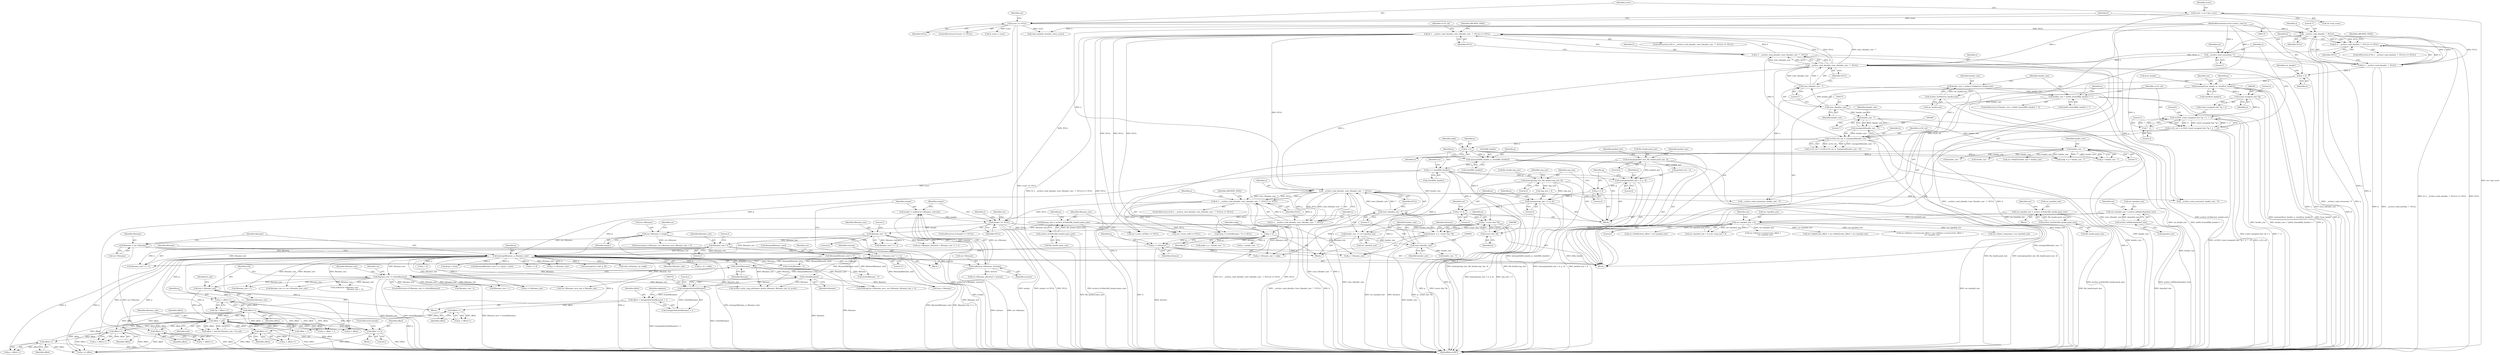 digraph "0_libarchive_5562545b5562f6d12a4ef991fae158bf4ccf92b6@pointer" {
"1000774" [label="(Call,p + offset++)"];
"1000699" [label="(Call,memcpy(filename, p, filename_size))"];
"1000694" [label="(Call,filename = rar->filename)"];
"1000684" [label="(Call,rar->filename = newptr)"];
"1000671" [label="(Call,newptr == NULL)"];
"1000663" [label="(Call,newptr = realloc(rar->filename, newsize))"];
"1000665" [label="(Call,realloc(rar->filename, newsize))"];
"1000656" [label="(Call,newsize = filename_size * 2 + 2)"];
"1000659" [label="(Call,filename_size * 2)"];
"1000649" [label="(Call,filename_size * 2)"];
"1000621" [label="(Call,filename_size = archive_le16dec(file_header.name_size))"];
"1000623" [label="(Call,archive_le16dec(file_header.name_size))"];
"1000365" [label="(Call,(h = __archive_read_ahead(a, (size_t)header_size - 7, NULL)) == NULL)"];
"1000366" [label="(Call,h = __archive_read_ahead(a, (size_t)header_size - 7, NULL))"];
"1000368" [label="(Call,__archive_read_ahead(a, (size_t)header_size - 7, NULL))"];
"1000252" [label="(Call,__archive_read_consume(a, 7))"];
"1000191" [label="(Call,__archive_read_ahead(a, 7, NULL))"];
"1000117" [label="(MethodParameterIn,struct archive_read *a)"];
"1000158" [label="(Call,sconv == NULL)"];
"1000152" [label="(Call,sconv = rar->opt_sconv)"];
"1000370" [label="(Call,(size_t)header_size - 7)"];
"1000371" [label="(Call,(size_t)header_size)"];
"1000222" [label="(Call,header_size < (int64_t)sizeof(file_header) + 7)"];
"1000215" [label="(Call,header_size = archive_le16dec(rar_header.size))"];
"1000217" [label="(Call,archive_le16dec(rar_header.size))"];
"1000188" [label="(Call,(h = __archive_read_ahead(a, 7, NULL)) == NULL)"];
"1000189" [label="(Call,h = __archive_read_ahead(a, 7, NULL))"];
"1000594" [label="(Call,(h = __archive_read_ahead(a, (size_t)header_size - 7, NULL)) == NULL)"];
"1000595" [label="(Call,h = __archive_read_ahead(a, (size_t)header_size - 7, NULL))"];
"1000597" [label="(Call,__archive_read_ahead(a, (size_t)header_size - 7, NULL))"];
"1000599" [label="(Call,(size_t)header_size - 7)"];
"1000600" [label="(Call,(size_t)header_size)"];
"1000588" [label="(Call,header_size += rar->packed_size)"];
"1000548" [label="(Call,rar->packed_size < 0)"];
"1000530" [label="(Call,rar->packed_size = archive_le32dec(file_header.pack_size))"];
"1000534" [label="(Call,archive_le32dec(file_header.pack_size))"];
"1000514" [label="(Call,rar->packed_size = archive_le64dec(&packed_size))"];
"1000518" [label="(Call,archive_le64dec(&packed_size))"];
"1000415" [label="(Call,header_size - 7)"];
"1000386" [label="(Call,header_size - 7)"];
"1000424" [label="(Call,p += sizeof(file_header))"];
"1000418" [label="(Call,memcpy(&file_header, p, sizeof(file_header)))"];
"1000408" [label="(Call,p = h)"];
"1000381" [label="(Call,crc32(crc32_val, h, (unsigned)(header_size - 7)))"];
"1000240" [label="(Call,crc32_val = crc32(0, (const unsigned char *)p + 2, 7 - 2))"];
"1000242" [label="(Call,crc32(0, (const unsigned char *)p + 2, 7 - 2))"];
"1000245" [label="(Call,(const unsigned char *)p)"];
"1000201" [label="(Call,memcpy(&rar_header, p, sizeof(rar_header)))"];
"1000198" [label="(Call,p = h)"];
"1000249" [label="(Call,7 - 2)"];
"1000384" [label="(Call,(unsigned)(header_size - 7))"];
"1000618" [label="(Call,p += distance)"];
"1000581" [label="(Call,distance = p - (const char *)h)"];
"1000583" [label="(Call,p - (const char *)h)"];
"1000511" [label="(Call,p += 4)"];
"1000505" [label="(Call,memcpy(unp_size + 4, p, 4))"];
"1000499" [label="(Call,memcpy(unp_size, file_header.unp_size, 4))"];
"1000496" [label="(Call,p += 4)"];
"1000490" [label="(Call,memcpy(packed_size + 4, p, 4))"];
"1000484" [label="(Call,memcpy(packed_size, file_header.pack_size, 4))"];
"1000585" [label="(Call,(const char *)h)"];
"1000608" [label="(Call,p = h)"];
"1000776" [label="(Call,offset++)"];
"1000760" [label="(Call,offset < end)"];
"1000750" [label="(Call,offset++)"];
"1000737" [label="(Call,offset = (unsigned)strlen(filename) + 1)"];
"1000740" [label="(Call,(unsigned)strlen(filename))"];
"1000742" [label="(Call,strlen(filename))"];
"1000718" [label="(Call,strlen(filename))"];
"1000703" [label="(Call,filename[filename_size] = '\0')"];
"1000862" [label="(Call,offset++)"];
"1000824" [label="(Call,offset++)"];
"1000848" [label="(Call,offset += 2)"];
"1000806" [label="(Call,offset++)"];
"1000874" [label="(Call,offset++)"];
"1000726" [label="(Call,end = filename_size)"];
"1000716" [label="(Call,filename_size != strlen(filename))"];
"1000746" [label="(Identifier,highbyte)"];
"1001101" [label="(Call,__archive_read_consume(a, header_size - 7))"];
"1000249" [label="(Call,7 - 2)"];
"1000202" [label="(Call,&rar_header)"];
"1000498" [label="(Literal,4)"];
"1000412" [label="(Identifier,endp)"];
"1000250" [label="(Literal,7)"];
"1000711" [label="(Identifier,rar)"];
"1001345" [label="(Call,p + 8)"];
"1000953" [label="(Call,rar->sconv_utf16be == NULL)"];
"1000417" [label="(Literal,7)"];
"1000825" [label="(Identifier,offset)"];
"1000874" [label="(Call,offset++)"];
"1000851" [label="(ControlStructure,break;)"];
"1000369" [label="(Identifier,a)"];
"1000644" [label="(Call,rar->filename_allocated < filename_size * 2 + 2)"];
"1000518" [label="(Call,archive_le64dec(&packed_size))"];
"1000416" [label="(Identifier,header_size)"];
"1000748" [label="(Call,p + offset++)"];
"1000364" [label="(ControlStructure,if ((h = __archive_read_ahead(a, (size_t)header_size - 7, NULL)) == NULL))"];
"1000750" [label="(Call,offset++)"];
"1000600" [label="(Call,(size_t)header_size)"];
"1000194" [label="(Identifier,NULL)"];
"1001013" [label="(Call,rar->sconv_utf8 == NULL)"];
"1000197" [label="(Identifier,ARCHIVE_FATAL)"];
"1000773" [label="(Call,*(p + offset++))"];
"1000419" [label="(Call,&file_header)"];
"1000836" [label="(Call,offset + 1)"];
"1000762" [label="(Identifier,end)"];
"1000216" [label="(Identifier,header_size)"];
"1000540" [label="(Identifier,rar)"];
"1000671" [label="(Call,newptr == NULL)"];
"1000514" [label="(Call,rar->packed_size = archive_le64dec(&packed_size))"];
"1000760" [label="(Call,offset < end)"];
"1000222" [label="(Call,header_size < (int64_t)sizeof(file_header) + 7)"];
"1000190" [label="(Identifier,h)"];
"1000699" [label="(Call,memcpy(filename, p, filename_size))"];
"1000581" [label="(Call,distance = p - (const char *)h)"];
"1000717" [label="(Identifier,filename_size)"];
"1000152" [label="(Call,sconv = rar->opt_sconv)"];
"1000670" [label="(ControlStructure,if (newptr == NULL))"];
"1000657" [label="(Identifier,newsize)"];
"1000739" [label="(Call,(unsigned)strlen(filename) + 1)"];
"1000611" [label="(Call,endp = p + header_size - 7)"];
"1001216" [label="(Call,rar->dbo[rar->cursor].end_offset = rar->dbo[rar->cursor].start_offset +\n        rar->packed_size)"];
"1000193" [label="(Literal,7)"];
"1000188" [label="(Call,(h = __archive_read_ahead(a, 7, NULL)) == NULL)"];
"1000253" [label="(Identifier,a)"];
"1000165" [label="(Identifier,rar)"];
"1000662" [label="(Literal,2)"];
"1000623" [label="(Call,archive_le16dec(file_header.name_size))"];
"1000365" [label="(Call,(h = __archive_read_ahead(a, (size_t)header_size - 7, NULL)) == NULL)"];
"1000519" [label="(Call,&packed_size)"];
"1000117" [label="(MethodParameterIn,struct archive_read *a)"];
"1000234" [label="(Identifier,a)"];
"1000371" [label="(Call,(size_t)header_size)"];
"1000217" [label="(Call,archive_le16dec(rar_header.size))"];
"1000381" [label="(Call,crc32(crc32_val, h, (unsigned)(header_size - 7)))"];
"1000605" [label="(Identifier,NULL)"];
"1000382" [label="(Identifier,crc32_val)"];
"1000491" [label="(Call,packed_size + 4)"];
"1000744" [label="(Literal,1)"];
"1000619" [label="(Identifier,p)"];
"1000422" [label="(Call,sizeof(file_header))"];
"1000421" [label="(Identifier,p)"];
"1000501" [label="(Call,file_header.unp_size)"];
"1000585" [label="(Call,(const char *)h)"];
"1000529" [label="(Block,)"];
"1001661" [label="(Call,archive_entry_copy_pathname_l(entry, filename, filename_size, fn_sconv))"];
"1000678" [label="(Identifier,a)"];
"1001064" [label="(Call,(strp = strchr(filename, '\\')) != NULL)"];
"1000649" [label="(Call,filename_size * 2)"];
"1000195" [label="(Identifier,NULL)"];
"1000497" [label="(Identifier,p)"];
"1000613" [label="(Call,p + header_size - 7)"];
"1001047" [label="(Call,strchr(filename, '\\'))"];
"1000621" [label="(Call,filename_size = archive_le16dec(file_header.name_size))"];
"1000715" [label="(ControlStructure,if (filename_size != strlen(filename)))"];
"1000589" [label="(Identifier,header_size)"];
"1000489" [label="(Literal,4)"];
"1001394" [label="(Call,header_size - 7)"];
"1000650" [label="(Identifier,filename_size)"];
"1000199" [label="(Identifier,p)"];
"1000368" [label="(Call,__archive_read_ahead(a, (size_t)header_size - 7, NULL))"];
"1000159" [label="(Identifier,sconv)"];
"1000415" [label="(Call,header_size - 7)"];
"1000534" [label="(Call,archive_le32dec(file_header.pack_size))"];
"1000834" [label="(Call,p + offset + 1)"];
"1000373" [label="(Identifier,header_size)"];
"1000568" [label="(Call,rar->bytes_remaining = rar->packed_size)"];
"1000251" [label="(Literal,2)"];
"1000158" [label="(Call,sconv == NULL)"];
"1000607" [label="(Identifier,ARCHIVE_FATAL)"];
"1000720" [label="(Block,)"];
"1000241" [label="(Identifier,crc32_val)"];
"1000408" [label="(Call,p = h)"];
"1000651" [label="(Literal,2)"];
"1000492" [label="(Identifier,packed_size)"];
"1000696" [label="(Call,rar->filename)"];
"1000777" [label="(Identifier,offset)"];
"1000656" [label="(Call,newsize = filename_size * 2 + 2)"];
"1000685" [label="(Call,rar->filename)"];
"1000510" [label="(Literal,4)"];
"1000701" [label="(Identifier,p)"];
"1000918" [label="(Call,p[cp] + extra)"];
"1000189" [label="(Call,h = __archive_read_ahead(a, 7, NULL))"];
"1000530" [label="(Call,rar->packed_size = archive_le32dec(file_header.pack_size))"];
"1000742" [label="(Call,strlen(filename))"];
"1000849" [label="(Identifier,offset)"];
"1000424" [label="(Call,p += sizeof(file_header))"];
"1000652" [label="(Literal,2)"];
"1000913" [label="(Call,filename[filename_size++] = p[cp] + extra)"];
"1000716" [label="(Call,filename_size != strlen(filename))"];
"1000653" [label="(Block,)"];
"1000160" [label="(Identifier,NULL)"];
"1000588" [label="(Call,header_size += rar->packed_size)"];
"1000191" [label="(Call,__archive_read_ahead(a, 7, NULL))"];
"1000764" [label="(Identifier,filename_size)"];
"1000496" [label="(Call,p += 4)"];
"1000726" [label="(Call,end = filename_size)"];
"1000875" [label="(Identifier,offset)"];
"1000579" [label="(Block,)"];
"1000388" [label="(Literal,7)"];
"1000120" [label="(Block,)"];
"1000375" [label="(Identifier,NULL)"];
"1000597" [label="(Call,__archive_read_ahead(a, (size_t)header_size - 7, NULL))"];
"1000248" [label="(Literal,2)"];
"1000872" [label="(Call,p + offset++)"];
"1000707" [label="(Literal,'\0')"];
"1000727" [label="(Identifier,end)"];
"1000499" [label="(Call,memcpy(unp_size, file_header.unp_size, 4))"];
"1000663" [label="(Call,newptr = realloc(rar->filename, newsize))"];
"1000383" [label="(Identifier,h)"];
"1000413" [label="(Call,p + header_size - 7)"];
"1000691" [label="(Identifier,rar)"];
"1000598" [label="(Identifier,a)"];
"1000684" [label="(Call,rar->filename = newptr)"];
"1000624" [label="(Call,file_header.name_size)"];
"1000694" [label="(Call,filename = rar->filename)"];
"1001103" [label="(Call,header_size - 7)"];
"1000548" [label="(Call,rar->packed_size < 0)"];
"1000582" [label="(Identifier,distance)"];
"1000221" [label="(ControlStructure,if (header_size < (int64_t)sizeof(file_header) + 7))"];
"1000376" [label="(Identifier,NULL)"];
"1000426" [label="(Call,sizeof(file_header))"];
"1000494" [label="(Identifier,p)"];
"1001067" [label="(Call,strchr(filename, '\\'))"];
"1000485" [label="(Identifier,packed_size)"];
"1000738" [label="(Identifier,offset)"];
"1000731" [label="(Call,filename_size * 2)"];
"1000718" [label="(Call,strlen(filename))"];
"1000201" [label="(Call,memcpy(&rar_header, p, sizeof(rar_header)))"];
"1000618" [label="(Call,p += distance)"];
"1000205" [label="(Call,sizeof(rar_header))"];
"1000380" [label="(Identifier,crc32_val)"];
"1000506" [label="(Call,unp_size + 4)"];
"1000610" [label="(Identifier,h)"];
"1001365" [label="(Call,p += 8)"];
"1000751" [label="(Identifier,offset)"];
"1000531" [label="(Call,rar->packed_size)"];
"1000384" [label="(Call,(unsigned)(header_size - 7))"];
"1001264" [label="(Call,rar->filename_save_size = filename_size)"];
"1000387" [label="(Identifier,header_size)"];
"1000659" [label="(Call,filename_size * 2)"];
"1000587" [label="(Identifier,h)"];
"1001075" [label="(Call,p += filename_size)"];
"1000806" [label="(Call,offset++)"];
"1000824" [label="(Call,offset++)"];
"1001254" [label="(Call,memcpy(rar->filename_save, rar->filename, filename_size + 1))"];
"1001359" [label="(Call,memcpy(rar->salt, p, 8))"];
"1000628" [label="(Call,p + filename_size > endp)"];
"1000609" [label="(Identifier,p)"];
"1000552" [label="(Literal,0)"];
"1001251" [label="(Call,filename_size + 1)"];
"1000523" [label="(Identifier,rar)"];
"1000700" [label="(Identifier,filename)"];
"1000593" [label="(ControlStructure,if ((h = __archive_read_ahead(a, (size_t)header_size - 7, NULL)) == NULL))"];
"1000223" [label="(Identifier,header_size)"];
"1000759" [label="(Call,offset < end && filename_size < fn_end)"];
"1000604" [label="(Identifier,NULL)"];
"1000608" [label="(Call,p = h)"];
"1001418" [label="(Call,rar->dbo[0].start_offset + rar->packed_size)"];
"1000774" [label="(Call,p + offset++)"];
"1000418" [label="(Call,memcpy(&file_header, p, sizeof(file_header)))"];
"1000486" [label="(Call,file_header.pack_size)"];
"1000740" [label="(Call,(unsigned)strlen(filename))"];
"1000776" [label="(Call,offset++)"];
"1000252" [label="(Call,__archive_read_consume(a, 7))"];
"1000660" [label="(Identifier,filename_size)"];
"1000661" [label="(Literal,2)"];
"1000547" [label="(Call,rar->packed_size < 0 || rar->unp_size < 0)"];
"1000848" [label="(Call,offset += 2)"];
"1000215" [label="(Call,header_size = archive_le16dec(rar_header.size))"];
"1000804" [label="(Call,p + offset++)"];
"1000602" [label="(Identifier,header_size)"];
"1000425" [label="(Identifier,p)"];
"1000583" [label="(Call,p - (const char *)h)"];
"1000484" [label="(Call,memcpy(packed_size, file_header.pack_size, 4))"];
"1001226" [label="(Call,rar->dbo[rar->cursor].start_offset +\n        rar->packed_size)"];
"1001410" [label="(Call,rar->dbo[0].end_offset = rar->dbo[0].start_offset + rar->packed_size)"];
"1000154" [label="(Call,rar->opt_sconv)"];
"1001377" [label="(Call,read_exttime(p, rar, endp))"];
"1000516" [label="(Identifier,rar)"];
"1000203" [label="(Identifier,rar_header)"];
"1000743" [label="(Identifier,filename)"];
"1000157" [label="(ControlStructure,if (sconv == NULL))"];
"1000775" [label="(Identifier,p)"];
"1000504" [label="(Literal,4)"];
"1000370" [label="(Call,(size_t)header_size - 7)"];
"1000730" [label="(Identifier,fn_end)"];
"1001297" [label="(Call,rar->dbo[0].header_size = header_size)"];
"1000615" [label="(Call,header_size - 7)"];
"1000549" [label="(Call,rar->packed_size)"];
"1000555" [label="(Identifier,rar)"];
"1000507" [label="(Identifier,unp_size)"];
"1000244" [label="(Call,(const unsigned char *)p + 2)"];
"1000367" [label="(Identifier,h)"];
"1000192" [label="(Identifier,a)"];
"1000669" [label="(Identifier,newsize)"];
"1001060" [label="(Call,fn_sconv = sconv)"];
"1000379" [label="(Call,crc32_val = crc32(crc32_val, h, (unsigned)(header_size - 7)))"];
"1000672" [label="(Identifier,newptr)"];
"1000505" [label="(Call,memcpy(unp_size + 4, p, 4))"];
"1000594" [label="(Call,(h = __archive_read_ahead(a, (size_t)header_size - 7, NULL)) == NULL)"];
"1000500" [label="(Identifier,unp_size)"];
"1000850" [label="(Literal,2)"];
"1000378" [label="(Identifier,ARCHIVE_FATAL)"];
"1000599" [label="(Call,(size_t)header_size - 7)"];
"1000512" [label="(Identifier,p)"];
"1000511" [label="(Call,p += 4)"];
"1000535" [label="(Call,file_header.pack_size)"];
"1000242" [label="(Call,crc32(0, (const unsigned char *)p + 2, 7 - 2))"];
"1000200" [label="(Identifier,h)"];
"1000807" [label="(Identifier,offset)"];
"1000584" [label="(Identifier,p)"];
"1000862" [label="(Call,offset++)"];
"1000490" [label="(Call,memcpy(packed_size + 4, p, 4))"];
"1000658" [label="(Call,filename_size * 2 + 2)"];
"1000596" [label="(Identifier,h)"];
"1001741" [label="(MethodReturn,RET)"];
"1000410" [label="(Identifier,h)"];
"1000612" [label="(Identifier,endp)"];
"1000259" [label="(Identifier,rar)"];
"1000209" [label="(Identifier,rar)"];
"1000595" [label="(Call,h = __archive_read_ahead(a, (size_t)header_size - 7, NULL))"];
"1000483" [label="(Block,)"];
"1000860" [label="(Call,p + offset++)"];
"1000495" [label="(Literal,4)"];
"1000664" [label="(Identifier,newptr)"];
"1001090" [label="(Call,memcmp(rar->filename, rar->filename_save, filename_size + 1))"];
"1000513" [label="(Literal,4)"];
"1000620" [label="(Identifier,distance)"];
"1000702" [label="(Identifier,filename_size)"];
"1001084" [label="(Call,filename_size == rar->filename_save_size)"];
"1000666" [label="(Call,rar->filename)"];
"1000761" [label="(Identifier,offset)"];
"1000153" [label="(Identifier,sconv)"];
"1000703" [label="(Call,filename[filename_size] = '\0')"];
"1000622" [label="(Identifier,filename_size)"];
"1000689" [label="(Call,rar->filename_allocated = newsize)"];
"1000224" [label="(Call,(int64_t)sizeof(file_header) + 7)"];
"1000515" [label="(Call,rar->packed_size)"];
"1000247" [label="(Identifier,p)"];
"1000790" [label="(Block,)"];
"1000374" [label="(Literal,7)"];
"1000218" [label="(Call,rar_header.size)"];
"1000187" [label="(ControlStructure,if ((h = __archive_read_ahead(a, 7, NULL)) == NULL))"];
"1000673" [label="(Identifier,NULL)"];
"1000430" [label="(Identifier,rar)"];
"1000648" [label="(Call,filename_size * 2 + 2)"];
"1000704" [label="(Call,filename[filename_size])"];
"1000254" [label="(Literal,7)"];
"1001344" [label="(Call,p + 8 > endp)"];
"1000629" [label="(Call,p + filename_size)"];
"1000822" [label="(Call,p + offset++)"];
"1000737" [label="(Call,offset = (unsigned)strlen(filename) + 1)"];
"1000204" [label="(Identifier,p)"];
"1000983" [label="(Call,strp = filename)"];
"1001392" [label="(Call,__archive_read_consume(a, header_size - 7))"];
"1001015" [label="(Identifier,rar)"];
"1000719" [label="(Identifier,filename)"];
"1000409" [label="(Identifier,p)"];
"1000686" [label="(Identifier,rar)"];
"1000240" [label="(Call,crc32_val = crc32(0, (const unsigned char *)p + 2, 7 - 2))"];
"1000705" [label="(Identifier,filename)"];
"1001247" [label="(Call,realloc(rar->filename_save,\n                                      filename_size + 1))"];
"1001714" [label="(Call,read_symlink_stored(a, entry, sconv))"];
"1000845" [label="(Call,p + offset)"];
"1000245" [label="(Call,(const unsigned char *)p)"];
"1000366" [label="(Call,h = __archive_read_ahead(a, (size_t)header_size - 7, NULL))"];
"1001261" [label="(Call,filename_size + 1)"];
"1000509" [label="(Identifier,p)"];
"1001007" [label="(Call,p += offset)"];
"1000695" [label="(Identifier,filename)"];
"1001055" [label="(Call,p += filename_size)"];
"1000728" [label="(Identifier,filename_size)"];
"1000243" [label="(Literal,0)"];
"1000630" [label="(Identifier,p)"];
"1000665" [label="(Call,realloc(rar->filename, newsize))"];
"1000411" [label="(Call,endp = p + header_size - 7)"];
"1000198" [label="(Call,p = h)"];
"1000863" [label="(Identifier,offset)"];
"1000688" [label="(Identifier,newptr)"];
"1000386" [label="(Call,header_size - 7)"];
"1000590" [label="(Call,rar->packed_size)"];
"1000603" [label="(Literal,7)"];
"1000774" -> "1000773"  [label="AST: "];
"1000774" -> "1000776"  [label="CFG: "];
"1000775" -> "1000774"  [label="AST: "];
"1000776" -> "1000774"  [label="AST: "];
"1000773" -> "1000774"  [label="CFG: "];
"1000774" -> "1001741"  [label="DDG: p"];
"1000699" -> "1000774"  [label="DDG: p"];
"1000776" -> "1000774"  [label="DDG: offset"];
"1000699" -> "1000120"  [label="AST: "];
"1000699" -> "1000702"  [label="CFG: "];
"1000700" -> "1000699"  [label="AST: "];
"1000701" -> "1000699"  [label="AST: "];
"1000702" -> "1000699"  [label="AST: "];
"1000705" -> "1000699"  [label="CFG: "];
"1000699" -> "1001741"  [label="DDG: p"];
"1000699" -> "1001741"  [label="DDG: memcpy(filename, p, filename_size)"];
"1000694" -> "1000699"  [label="DDG: filename"];
"1000424" -> "1000699"  [label="DDG: p"];
"1000618" -> "1000699"  [label="DDG: p"];
"1000511" -> "1000699"  [label="DDG: p"];
"1000649" -> "1000699"  [label="DDG: filename_size"];
"1000659" -> "1000699"  [label="DDG: filename_size"];
"1000699" -> "1000716"  [label="DDG: filename_size"];
"1000699" -> "1000718"  [label="DDG: filename"];
"1000699" -> "1000748"  [label="DDG: p"];
"1000699" -> "1000804"  [label="DDG: p"];
"1000699" -> "1000822"  [label="DDG: p"];
"1000699" -> "1000834"  [label="DDG: p"];
"1000699" -> "1000845"  [label="DDG: p"];
"1000699" -> "1000860"  [label="DDG: p"];
"1000699" -> "1000872"  [label="DDG: p"];
"1000699" -> "1000913"  [label="DDG: p"];
"1000699" -> "1000918"  [label="DDG: p"];
"1000699" -> "1001007"  [label="DDG: p"];
"1000699" -> "1001055"  [label="DDG: p"];
"1000699" -> "1001067"  [label="DDG: filename"];
"1000699" -> "1001075"  [label="DDG: filename_size"];
"1000699" -> "1001075"  [label="DDG: p"];
"1000699" -> "1001084"  [label="DDG: filename_size"];
"1000699" -> "1001247"  [label="DDG: filename_size"];
"1000699" -> "1001251"  [label="DDG: filename_size"];
"1000699" -> "1001254"  [label="DDG: filename_size"];
"1000699" -> "1001261"  [label="DDG: filename_size"];
"1000699" -> "1001264"  [label="DDG: filename_size"];
"1000699" -> "1001344"  [label="DDG: p"];
"1000699" -> "1001345"  [label="DDG: p"];
"1000699" -> "1001359"  [label="DDG: p"];
"1000699" -> "1001365"  [label="DDG: p"];
"1000699" -> "1001377"  [label="DDG: p"];
"1000699" -> "1001661"  [label="DDG: filename_size"];
"1000694" -> "1000120"  [label="AST: "];
"1000694" -> "1000696"  [label="CFG: "];
"1000695" -> "1000694"  [label="AST: "];
"1000696" -> "1000694"  [label="AST: "];
"1000700" -> "1000694"  [label="CFG: "];
"1000694" -> "1001741"  [label="DDG: rar->filename"];
"1000684" -> "1000694"  [label="DDG: rar->filename"];
"1000684" -> "1000653"  [label="AST: "];
"1000684" -> "1000688"  [label="CFG: "];
"1000685" -> "1000684"  [label="AST: "];
"1000688" -> "1000684"  [label="AST: "];
"1000691" -> "1000684"  [label="CFG: "];
"1000684" -> "1001741"  [label="DDG: newptr"];
"1000671" -> "1000684"  [label="DDG: newptr"];
"1000684" -> "1001090"  [label="DDG: rar->filename"];
"1000684" -> "1001254"  [label="DDG: rar->filename"];
"1000671" -> "1000670"  [label="AST: "];
"1000671" -> "1000673"  [label="CFG: "];
"1000672" -> "1000671"  [label="AST: "];
"1000673" -> "1000671"  [label="AST: "];
"1000678" -> "1000671"  [label="CFG: "];
"1000686" -> "1000671"  [label="CFG: "];
"1000671" -> "1001741"  [label="DDG: newptr"];
"1000671" -> "1001741"  [label="DDG: newptr == NULL"];
"1000671" -> "1001741"  [label="DDG: NULL"];
"1000663" -> "1000671"  [label="DDG: newptr"];
"1000365" -> "1000671"  [label="DDG: NULL"];
"1000594" -> "1000671"  [label="DDG: NULL"];
"1000671" -> "1000953"  [label="DDG: NULL"];
"1000671" -> "1001013"  [label="DDG: NULL"];
"1000671" -> "1001064"  [label="DDG: NULL"];
"1000663" -> "1000653"  [label="AST: "];
"1000663" -> "1000665"  [label="CFG: "];
"1000664" -> "1000663"  [label="AST: "];
"1000665" -> "1000663"  [label="AST: "];
"1000672" -> "1000663"  [label="CFG: "];
"1000663" -> "1001741"  [label="DDG: realloc(rar->filename, newsize)"];
"1000665" -> "1000663"  [label="DDG: rar->filename"];
"1000665" -> "1000663"  [label="DDG: newsize"];
"1000665" -> "1000669"  [label="CFG: "];
"1000666" -> "1000665"  [label="AST: "];
"1000669" -> "1000665"  [label="AST: "];
"1000665" -> "1001741"  [label="DDG: rar->filename"];
"1000665" -> "1001741"  [label="DDG: newsize"];
"1000656" -> "1000665"  [label="DDG: newsize"];
"1000665" -> "1000689"  [label="DDG: newsize"];
"1000656" -> "1000653"  [label="AST: "];
"1000656" -> "1000658"  [label="CFG: "];
"1000657" -> "1000656"  [label="AST: "];
"1000658" -> "1000656"  [label="AST: "];
"1000664" -> "1000656"  [label="CFG: "];
"1000656" -> "1001741"  [label="DDG: filename_size * 2 + 2"];
"1000659" -> "1000656"  [label="DDG: filename_size"];
"1000659" -> "1000656"  [label="DDG: 2"];
"1000659" -> "1000658"  [label="AST: "];
"1000659" -> "1000661"  [label="CFG: "];
"1000660" -> "1000659"  [label="AST: "];
"1000661" -> "1000659"  [label="AST: "];
"1000662" -> "1000659"  [label="CFG: "];
"1000659" -> "1001741"  [label="DDG: filename_size"];
"1000659" -> "1000658"  [label="DDG: filename_size"];
"1000659" -> "1000658"  [label="DDG: 2"];
"1000649" -> "1000659"  [label="DDG: filename_size"];
"1000649" -> "1000648"  [label="AST: "];
"1000649" -> "1000651"  [label="CFG: "];
"1000650" -> "1000649"  [label="AST: "];
"1000651" -> "1000649"  [label="AST: "];
"1000652" -> "1000649"  [label="CFG: "];
"1000649" -> "1000644"  [label="DDG: filename_size"];
"1000649" -> "1000644"  [label="DDG: 2"];
"1000649" -> "1000648"  [label="DDG: filename_size"];
"1000649" -> "1000648"  [label="DDG: 2"];
"1000621" -> "1000649"  [label="DDG: filename_size"];
"1000621" -> "1000120"  [label="AST: "];
"1000621" -> "1000623"  [label="CFG: "];
"1000622" -> "1000621"  [label="AST: "];
"1000623" -> "1000621"  [label="AST: "];
"1000630" -> "1000621"  [label="CFG: "];
"1000621" -> "1001741"  [label="DDG: archive_le16dec(file_header.name_size)"];
"1000623" -> "1000621"  [label="DDG: file_header.name_size"];
"1000621" -> "1000628"  [label="DDG: filename_size"];
"1000621" -> "1000629"  [label="DDG: filename_size"];
"1000623" -> "1000624"  [label="CFG: "];
"1000624" -> "1000623"  [label="AST: "];
"1000623" -> "1001741"  [label="DDG: file_header.name_size"];
"1000365" -> "1000364"  [label="AST: "];
"1000365" -> "1000376"  [label="CFG: "];
"1000366" -> "1000365"  [label="AST: "];
"1000376" -> "1000365"  [label="AST: "];
"1000378" -> "1000365"  [label="CFG: "];
"1000380" -> "1000365"  [label="CFG: "];
"1000365" -> "1001741"  [label="DDG: (h = __archive_read_ahead(a, (size_t)header_size - 7, NULL)) == NULL"];
"1000365" -> "1001741"  [label="DDG: NULL"];
"1000366" -> "1000365"  [label="DDG: h"];
"1000368" -> "1000365"  [label="DDG: a"];
"1000368" -> "1000365"  [label="DDG: (size_t)header_size - 7"];
"1000368" -> "1000365"  [label="DDG: NULL"];
"1000365" -> "1000597"  [label="DDG: NULL"];
"1000365" -> "1000953"  [label="DDG: NULL"];
"1000365" -> "1001013"  [label="DDG: NULL"];
"1000365" -> "1001064"  [label="DDG: NULL"];
"1000366" -> "1000368"  [label="CFG: "];
"1000367" -> "1000366"  [label="AST: "];
"1000368" -> "1000366"  [label="AST: "];
"1000376" -> "1000366"  [label="CFG: "];
"1000366" -> "1001741"  [label="DDG: __archive_read_ahead(a, (size_t)header_size - 7, NULL)"];
"1000366" -> "1001741"  [label="DDG: h"];
"1000368" -> "1000366"  [label="DDG: a"];
"1000368" -> "1000366"  [label="DDG: (size_t)header_size - 7"];
"1000368" -> "1000366"  [label="DDG: NULL"];
"1000366" -> "1000381"  [label="DDG: h"];
"1000368" -> "1000375"  [label="CFG: "];
"1000369" -> "1000368"  [label="AST: "];
"1000370" -> "1000368"  [label="AST: "];
"1000375" -> "1000368"  [label="AST: "];
"1000368" -> "1001741"  [label="DDG: a"];
"1000368" -> "1001741"  [label="DDG: (size_t)header_size - 7"];
"1000252" -> "1000368"  [label="DDG: a"];
"1000117" -> "1000368"  [label="DDG: a"];
"1000370" -> "1000368"  [label="DDG: (size_t)header_size"];
"1000370" -> "1000368"  [label="DDG: 7"];
"1000188" -> "1000368"  [label="DDG: NULL"];
"1000368" -> "1000597"  [label="DDG: a"];
"1000368" -> "1001101"  [label="DDG: a"];
"1000368" -> "1001392"  [label="DDG: a"];
"1000252" -> "1000120"  [label="AST: "];
"1000252" -> "1000254"  [label="CFG: "];
"1000253" -> "1000252"  [label="AST: "];
"1000254" -> "1000252"  [label="AST: "];
"1000259" -> "1000252"  [label="CFG: "];
"1000252" -> "1001741"  [label="DDG: a"];
"1000252" -> "1001741"  [label="DDG: __archive_read_consume(a, 7)"];
"1000191" -> "1000252"  [label="DDG: a"];
"1000117" -> "1000252"  [label="DDG: a"];
"1000191" -> "1000189"  [label="AST: "];
"1000191" -> "1000194"  [label="CFG: "];
"1000192" -> "1000191"  [label="AST: "];
"1000193" -> "1000191"  [label="AST: "];
"1000194" -> "1000191"  [label="AST: "];
"1000189" -> "1000191"  [label="CFG: "];
"1000191" -> "1001741"  [label="DDG: a"];
"1000191" -> "1000188"  [label="DDG: a"];
"1000191" -> "1000188"  [label="DDG: 7"];
"1000191" -> "1000188"  [label="DDG: NULL"];
"1000191" -> "1000189"  [label="DDG: a"];
"1000191" -> "1000189"  [label="DDG: 7"];
"1000191" -> "1000189"  [label="DDG: NULL"];
"1000117" -> "1000191"  [label="DDG: a"];
"1000158" -> "1000191"  [label="DDG: NULL"];
"1000117" -> "1000116"  [label="AST: "];
"1000117" -> "1001741"  [label="DDG: a"];
"1000117" -> "1000597"  [label="DDG: a"];
"1000117" -> "1001101"  [label="DDG: a"];
"1000117" -> "1001392"  [label="DDG: a"];
"1000117" -> "1001714"  [label="DDG: a"];
"1000158" -> "1000157"  [label="AST: "];
"1000158" -> "1000160"  [label="CFG: "];
"1000159" -> "1000158"  [label="AST: "];
"1000160" -> "1000158"  [label="AST: "];
"1000165" -> "1000158"  [label="CFG: "];
"1000190" -> "1000158"  [label="CFG: "];
"1000158" -> "1001741"  [label="DDG: sconv"];
"1000158" -> "1001741"  [label="DDG: sconv == NULL"];
"1000152" -> "1000158"  [label="DDG: sconv"];
"1000158" -> "1001060"  [label="DDG: sconv"];
"1000158" -> "1001714"  [label="DDG: sconv"];
"1000152" -> "1000120"  [label="AST: "];
"1000152" -> "1000154"  [label="CFG: "];
"1000153" -> "1000152"  [label="AST: "];
"1000154" -> "1000152"  [label="AST: "];
"1000159" -> "1000152"  [label="CFG: "];
"1000152" -> "1001741"  [label="DDG: rar->opt_sconv"];
"1000370" -> "1000374"  [label="CFG: "];
"1000371" -> "1000370"  [label="AST: "];
"1000374" -> "1000370"  [label="AST: "];
"1000375" -> "1000370"  [label="CFG: "];
"1000370" -> "1001741"  [label="DDG: (size_t)header_size"];
"1000371" -> "1000370"  [label="DDG: header_size"];
"1000371" -> "1000373"  [label="CFG: "];
"1000372" -> "1000371"  [label="AST: "];
"1000373" -> "1000371"  [label="AST: "];
"1000374" -> "1000371"  [label="CFG: "];
"1000371" -> "1001741"  [label="DDG: header_size"];
"1000222" -> "1000371"  [label="DDG: header_size"];
"1000371" -> "1000386"  [label="DDG: header_size"];
"1000222" -> "1000221"  [label="AST: "];
"1000222" -> "1000224"  [label="CFG: "];
"1000223" -> "1000222"  [label="AST: "];
"1000224" -> "1000222"  [label="AST: "];
"1000234" -> "1000222"  [label="CFG: "];
"1000241" -> "1000222"  [label="CFG: "];
"1000222" -> "1001741"  [label="DDG: header_size"];
"1000222" -> "1001741"  [label="DDG: header_size < (int64_t)sizeof(file_header) + 7"];
"1000222" -> "1001741"  [label="DDG: (int64_t)sizeof(file_header) + 7"];
"1000215" -> "1000222"  [label="DDG: header_size"];
"1000215" -> "1000120"  [label="AST: "];
"1000215" -> "1000217"  [label="CFG: "];
"1000216" -> "1000215"  [label="AST: "];
"1000217" -> "1000215"  [label="AST: "];
"1000223" -> "1000215"  [label="CFG: "];
"1000215" -> "1001741"  [label="DDG: archive_le16dec(rar_header.size)"];
"1000217" -> "1000215"  [label="DDG: rar_header.size"];
"1000217" -> "1000218"  [label="CFG: "];
"1000218" -> "1000217"  [label="AST: "];
"1000217" -> "1001741"  [label="DDG: rar_header.size"];
"1000188" -> "1000187"  [label="AST: "];
"1000188" -> "1000195"  [label="CFG: "];
"1000189" -> "1000188"  [label="AST: "];
"1000195" -> "1000188"  [label="AST: "];
"1000197" -> "1000188"  [label="CFG: "];
"1000199" -> "1000188"  [label="CFG: "];
"1000188" -> "1001741"  [label="DDG: (h = __archive_read_ahead(a, 7, NULL)) == NULL"];
"1000188" -> "1001741"  [label="DDG: NULL"];
"1000189" -> "1000188"  [label="DDG: h"];
"1000190" -> "1000189"  [label="AST: "];
"1000195" -> "1000189"  [label="CFG: "];
"1000189" -> "1001741"  [label="DDG: h"];
"1000189" -> "1001741"  [label="DDG: __archive_read_ahead(a, 7, NULL)"];
"1000189" -> "1000198"  [label="DDG: h"];
"1000594" -> "1000593"  [label="AST: "];
"1000594" -> "1000605"  [label="CFG: "];
"1000595" -> "1000594"  [label="AST: "];
"1000605" -> "1000594"  [label="AST: "];
"1000607" -> "1000594"  [label="CFG: "];
"1000609" -> "1000594"  [label="CFG: "];
"1000594" -> "1001741"  [label="DDG: NULL"];
"1000594" -> "1001741"  [label="DDG: (h = __archive_read_ahead(a, (size_t)header_size - 7, NULL)) == NULL"];
"1000595" -> "1000594"  [label="DDG: h"];
"1000597" -> "1000594"  [label="DDG: a"];
"1000597" -> "1000594"  [label="DDG: (size_t)header_size - 7"];
"1000597" -> "1000594"  [label="DDG: NULL"];
"1000594" -> "1000953"  [label="DDG: NULL"];
"1000594" -> "1001013"  [label="DDG: NULL"];
"1000594" -> "1001064"  [label="DDG: NULL"];
"1000595" -> "1000597"  [label="CFG: "];
"1000596" -> "1000595"  [label="AST: "];
"1000597" -> "1000595"  [label="AST: "];
"1000605" -> "1000595"  [label="CFG: "];
"1000595" -> "1001741"  [label="DDG: __archive_read_ahead(a, (size_t)header_size - 7, NULL)"];
"1000595" -> "1001741"  [label="DDG: h"];
"1000597" -> "1000595"  [label="DDG: a"];
"1000597" -> "1000595"  [label="DDG: (size_t)header_size - 7"];
"1000597" -> "1000595"  [label="DDG: NULL"];
"1000595" -> "1000608"  [label="DDG: h"];
"1000597" -> "1000604"  [label="CFG: "];
"1000598" -> "1000597"  [label="AST: "];
"1000599" -> "1000597"  [label="AST: "];
"1000604" -> "1000597"  [label="AST: "];
"1000597" -> "1001741"  [label="DDG: (size_t)header_size - 7"];
"1000597" -> "1001741"  [label="DDG: a"];
"1000599" -> "1000597"  [label="DDG: (size_t)header_size"];
"1000599" -> "1000597"  [label="DDG: 7"];
"1000597" -> "1001101"  [label="DDG: a"];
"1000597" -> "1001392"  [label="DDG: a"];
"1000599" -> "1000603"  [label="CFG: "];
"1000600" -> "1000599"  [label="AST: "];
"1000603" -> "1000599"  [label="AST: "];
"1000604" -> "1000599"  [label="CFG: "];
"1000599" -> "1001741"  [label="DDG: (size_t)header_size"];
"1000600" -> "1000599"  [label="DDG: header_size"];
"1000600" -> "1000602"  [label="CFG: "];
"1000601" -> "1000600"  [label="AST: "];
"1000602" -> "1000600"  [label="AST: "];
"1000603" -> "1000600"  [label="CFG: "];
"1000600" -> "1001741"  [label="DDG: header_size"];
"1000588" -> "1000600"  [label="DDG: header_size"];
"1000600" -> "1000615"  [label="DDG: header_size"];
"1000588" -> "1000579"  [label="AST: "];
"1000588" -> "1000590"  [label="CFG: "];
"1000589" -> "1000588"  [label="AST: "];
"1000590" -> "1000588"  [label="AST: "];
"1000596" -> "1000588"  [label="CFG: "];
"1000588" -> "1001741"  [label="DDG: rar->packed_size"];
"1000548" -> "1000588"  [label="DDG: rar->packed_size"];
"1000415" -> "1000588"  [label="DDG: header_size"];
"1000548" -> "1000547"  [label="AST: "];
"1000548" -> "1000552"  [label="CFG: "];
"1000549" -> "1000548"  [label="AST: "];
"1000552" -> "1000548"  [label="AST: "];
"1000555" -> "1000548"  [label="CFG: "];
"1000547" -> "1000548"  [label="CFG: "];
"1000548" -> "1001741"  [label="DDG: rar->packed_size"];
"1000548" -> "1000547"  [label="DDG: rar->packed_size"];
"1000548" -> "1000547"  [label="DDG: 0"];
"1000530" -> "1000548"  [label="DDG: rar->packed_size"];
"1000514" -> "1000548"  [label="DDG: rar->packed_size"];
"1000548" -> "1000568"  [label="DDG: rar->packed_size"];
"1000548" -> "1001216"  [label="DDG: rar->packed_size"];
"1000548" -> "1001226"  [label="DDG: rar->packed_size"];
"1000548" -> "1001410"  [label="DDG: rar->packed_size"];
"1000548" -> "1001418"  [label="DDG: rar->packed_size"];
"1000530" -> "1000529"  [label="AST: "];
"1000530" -> "1000534"  [label="CFG: "];
"1000531" -> "1000530"  [label="AST: "];
"1000534" -> "1000530"  [label="AST: "];
"1000540" -> "1000530"  [label="CFG: "];
"1000530" -> "1001741"  [label="DDG: archive_le32dec(file_header.pack_size)"];
"1000534" -> "1000530"  [label="DDG: file_header.pack_size"];
"1000534" -> "1000535"  [label="CFG: "];
"1000535" -> "1000534"  [label="AST: "];
"1000534" -> "1001741"  [label="DDG: file_header.pack_size"];
"1000514" -> "1000483"  [label="AST: "];
"1000514" -> "1000518"  [label="CFG: "];
"1000515" -> "1000514"  [label="AST: "];
"1000518" -> "1000514"  [label="AST: "];
"1000523" -> "1000514"  [label="CFG: "];
"1000514" -> "1001741"  [label="DDG: archive_le64dec(&packed_size)"];
"1000518" -> "1000514"  [label="DDG: &packed_size"];
"1000518" -> "1000519"  [label="CFG: "];
"1000519" -> "1000518"  [label="AST: "];
"1000518" -> "1001741"  [label="DDG: &packed_size"];
"1000415" -> "1000413"  [label="AST: "];
"1000415" -> "1000417"  [label="CFG: "];
"1000416" -> "1000415"  [label="AST: "];
"1000417" -> "1000415"  [label="AST: "];
"1000413" -> "1000415"  [label="CFG: "];
"1000415" -> "1001741"  [label="DDG: header_size"];
"1000415" -> "1000411"  [label="DDG: header_size"];
"1000415" -> "1000411"  [label="DDG: 7"];
"1000415" -> "1000413"  [label="DDG: header_size"];
"1000415" -> "1000413"  [label="DDG: 7"];
"1000386" -> "1000415"  [label="DDG: header_size"];
"1000415" -> "1001103"  [label="DDG: header_size"];
"1000415" -> "1001297"  [label="DDG: header_size"];
"1000415" -> "1001394"  [label="DDG: header_size"];
"1000386" -> "1000384"  [label="AST: "];
"1000386" -> "1000388"  [label="CFG: "];
"1000387" -> "1000386"  [label="AST: "];
"1000388" -> "1000386"  [label="AST: "];
"1000384" -> "1000386"  [label="CFG: "];
"1000386" -> "1001741"  [label="DDG: header_size"];
"1000386" -> "1000384"  [label="DDG: header_size"];
"1000386" -> "1000384"  [label="DDG: 7"];
"1000424" -> "1000120"  [label="AST: "];
"1000424" -> "1000426"  [label="CFG: "];
"1000425" -> "1000424"  [label="AST: "];
"1000426" -> "1000424"  [label="AST: "];
"1000430" -> "1000424"  [label="CFG: "];
"1000424" -> "1001741"  [label="DDG: p"];
"1000418" -> "1000424"  [label="DDG: p"];
"1000424" -> "1000490"  [label="DDG: p"];
"1000424" -> "1000583"  [label="DDG: p"];
"1000424" -> "1000628"  [label="DDG: p"];
"1000424" -> "1000629"  [label="DDG: p"];
"1000418" -> "1000120"  [label="AST: "];
"1000418" -> "1000422"  [label="CFG: "];
"1000419" -> "1000418"  [label="AST: "];
"1000421" -> "1000418"  [label="AST: "];
"1000422" -> "1000418"  [label="AST: "];
"1000425" -> "1000418"  [label="CFG: "];
"1000418" -> "1001741"  [label="DDG: memcpy(&file_header, p, sizeof(file_header))"];
"1000418" -> "1001741"  [label="DDG: &file_header"];
"1000408" -> "1000418"  [label="DDG: p"];
"1000408" -> "1000120"  [label="AST: "];
"1000408" -> "1000410"  [label="CFG: "];
"1000409" -> "1000408"  [label="AST: "];
"1000410" -> "1000408"  [label="AST: "];
"1000412" -> "1000408"  [label="CFG: "];
"1000408" -> "1001741"  [label="DDG: h"];
"1000381" -> "1000408"  [label="DDG: h"];
"1000408" -> "1000411"  [label="DDG: p"];
"1000408" -> "1000413"  [label="DDG: p"];
"1000381" -> "1000379"  [label="AST: "];
"1000381" -> "1000384"  [label="CFG: "];
"1000382" -> "1000381"  [label="AST: "];
"1000383" -> "1000381"  [label="AST: "];
"1000384" -> "1000381"  [label="AST: "];
"1000379" -> "1000381"  [label="CFG: "];
"1000381" -> "1001741"  [label="DDG: h"];
"1000381" -> "1001741"  [label="DDG: (unsigned)(header_size - 7)"];
"1000381" -> "1000379"  [label="DDG: crc32_val"];
"1000381" -> "1000379"  [label="DDG: h"];
"1000381" -> "1000379"  [label="DDG: (unsigned)(header_size - 7)"];
"1000240" -> "1000381"  [label="DDG: crc32_val"];
"1000384" -> "1000381"  [label="DDG: header_size - 7"];
"1000381" -> "1000585"  [label="DDG: h"];
"1000240" -> "1000120"  [label="AST: "];
"1000240" -> "1000242"  [label="CFG: "];
"1000241" -> "1000240"  [label="AST: "];
"1000242" -> "1000240"  [label="AST: "];
"1000253" -> "1000240"  [label="CFG: "];
"1000240" -> "1001741"  [label="DDG: crc32(0, (const unsigned char *)p + 2, 7 - 2)"];
"1000240" -> "1001741"  [label="DDG: crc32_val"];
"1000242" -> "1000240"  [label="DDG: 0"];
"1000242" -> "1000240"  [label="DDG: (const unsigned char *)p + 2"];
"1000242" -> "1000240"  [label="DDG: 7 - 2"];
"1000242" -> "1000249"  [label="CFG: "];
"1000243" -> "1000242"  [label="AST: "];
"1000244" -> "1000242"  [label="AST: "];
"1000249" -> "1000242"  [label="AST: "];
"1000242" -> "1001741"  [label="DDG: (const unsigned char *)p + 2"];
"1000242" -> "1001741"  [label="DDG: 7 - 2"];
"1000245" -> "1000242"  [label="DDG: p"];
"1000249" -> "1000242"  [label="DDG: 7"];
"1000249" -> "1000242"  [label="DDG: 2"];
"1000245" -> "1000244"  [label="AST: "];
"1000245" -> "1000247"  [label="CFG: "];
"1000246" -> "1000245"  [label="AST: "];
"1000247" -> "1000245"  [label="AST: "];
"1000248" -> "1000245"  [label="CFG: "];
"1000245" -> "1001741"  [label="DDG: p"];
"1000245" -> "1000244"  [label="DDG: p"];
"1000201" -> "1000245"  [label="DDG: p"];
"1000201" -> "1000120"  [label="AST: "];
"1000201" -> "1000205"  [label="CFG: "];
"1000202" -> "1000201"  [label="AST: "];
"1000204" -> "1000201"  [label="AST: "];
"1000205" -> "1000201"  [label="AST: "];
"1000209" -> "1000201"  [label="CFG: "];
"1000201" -> "1001741"  [label="DDG: memcpy(&rar_header, p, sizeof(rar_header))"];
"1000201" -> "1001741"  [label="DDG: &rar_header"];
"1000201" -> "1001741"  [label="DDG: p"];
"1000198" -> "1000201"  [label="DDG: p"];
"1000198" -> "1000120"  [label="AST: "];
"1000198" -> "1000200"  [label="CFG: "];
"1000199" -> "1000198"  [label="AST: "];
"1000200" -> "1000198"  [label="AST: "];
"1000203" -> "1000198"  [label="CFG: "];
"1000198" -> "1001741"  [label="DDG: h"];
"1000249" -> "1000251"  [label="CFG: "];
"1000250" -> "1000249"  [label="AST: "];
"1000251" -> "1000249"  [label="AST: "];
"1000385" -> "1000384"  [label="AST: "];
"1000384" -> "1001741"  [label="DDG: header_size - 7"];
"1000618" -> "1000579"  [label="AST: "];
"1000618" -> "1000620"  [label="CFG: "];
"1000619" -> "1000618"  [label="AST: "];
"1000620" -> "1000618"  [label="AST: "];
"1000622" -> "1000618"  [label="CFG: "];
"1000618" -> "1001741"  [label="DDG: distance"];
"1000581" -> "1000618"  [label="DDG: distance"];
"1000608" -> "1000618"  [label="DDG: p"];
"1000618" -> "1000628"  [label="DDG: p"];
"1000618" -> "1000629"  [label="DDG: p"];
"1000581" -> "1000579"  [label="AST: "];
"1000581" -> "1000583"  [label="CFG: "];
"1000582" -> "1000581"  [label="AST: "];
"1000583" -> "1000581"  [label="AST: "];
"1000589" -> "1000581"  [label="CFG: "];
"1000581" -> "1001741"  [label="DDG: p - (const char *)h"];
"1000581" -> "1001741"  [label="DDG: distance"];
"1000583" -> "1000581"  [label="DDG: p"];
"1000583" -> "1000581"  [label="DDG: (const char *)h"];
"1000583" -> "1000585"  [label="CFG: "];
"1000584" -> "1000583"  [label="AST: "];
"1000585" -> "1000583"  [label="AST: "];
"1000583" -> "1001741"  [label="DDG: p"];
"1000583" -> "1001741"  [label="DDG: (const char *)h"];
"1000511" -> "1000583"  [label="DDG: p"];
"1000585" -> "1000583"  [label="DDG: h"];
"1000511" -> "1000483"  [label="AST: "];
"1000511" -> "1000513"  [label="CFG: "];
"1000512" -> "1000511"  [label="AST: "];
"1000513" -> "1000511"  [label="AST: "];
"1000516" -> "1000511"  [label="CFG: "];
"1000511" -> "1001741"  [label="DDG: p"];
"1000505" -> "1000511"  [label="DDG: p"];
"1000511" -> "1000628"  [label="DDG: p"];
"1000511" -> "1000629"  [label="DDG: p"];
"1000505" -> "1000483"  [label="AST: "];
"1000505" -> "1000510"  [label="CFG: "];
"1000506" -> "1000505"  [label="AST: "];
"1000509" -> "1000505"  [label="AST: "];
"1000510" -> "1000505"  [label="AST: "];
"1000512" -> "1000505"  [label="CFG: "];
"1000505" -> "1001741"  [label="DDG: unp_size + 4"];
"1000505" -> "1001741"  [label="DDG: memcpy(unp_size + 4, p, 4)"];
"1000499" -> "1000505"  [label="DDG: unp_size"];
"1000496" -> "1000505"  [label="DDG: p"];
"1000499" -> "1000483"  [label="AST: "];
"1000499" -> "1000504"  [label="CFG: "];
"1000500" -> "1000499"  [label="AST: "];
"1000501" -> "1000499"  [label="AST: "];
"1000504" -> "1000499"  [label="AST: "];
"1000507" -> "1000499"  [label="CFG: "];
"1000499" -> "1001741"  [label="DDG: memcpy(unp_size, file_header.unp_size, 4)"];
"1000499" -> "1001741"  [label="DDG: file_header.unp_size"];
"1000499" -> "1000506"  [label="DDG: unp_size"];
"1000496" -> "1000483"  [label="AST: "];
"1000496" -> "1000498"  [label="CFG: "];
"1000497" -> "1000496"  [label="AST: "];
"1000498" -> "1000496"  [label="AST: "];
"1000500" -> "1000496"  [label="CFG: "];
"1000490" -> "1000496"  [label="DDG: p"];
"1000490" -> "1000483"  [label="AST: "];
"1000490" -> "1000495"  [label="CFG: "];
"1000491" -> "1000490"  [label="AST: "];
"1000494" -> "1000490"  [label="AST: "];
"1000495" -> "1000490"  [label="AST: "];
"1000497" -> "1000490"  [label="CFG: "];
"1000490" -> "1001741"  [label="DDG: packed_size + 4"];
"1000490" -> "1001741"  [label="DDG: memcpy(packed_size + 4, p, 4)"];
"1000484" -> "1000490"  [label="DDG: packed_size"];
"1000484" -> "1000483"  [label="AST: "];
"1000484" -> "1000489"  [label="CFG: "];
"1000485" -> "1000484"  [label="AST: "];
"1000486" -> "1000484"  [label="AST: "];
"1000489" -> "1000484"  [label="AST: "];
"1000492" -> "1000484"  [label="CFG: "];
"1000484" -> "1001741"  [label="DDG: file_header.pack_size"];
"1000484" -> "1001741"  [label="DDG: memcpy(packed_size, file_header.pack_size, 4)"];
"1000484" -> "1000491"  [label="DDG: packed_size"];
"1000585" -> "1000587"  [label="CFG: "];
"1000586" -> "1000585"  [label="AST: "];
"1000587" -> "1000585"  [label="AST: "];
"1000608" -> "1000579"  [label="AST: "];
"1000608" -> "1000610"  [label="CFG: "];
"1000609" -> "1000608"  [label="AST: "];
"1000610" -> "1000608"  [label="AST: "];
"1000612" -> "1000608"  [label="CFG: "];
"1000608" -> "1001741"  [label="DDG: h"];
"1000608" -> "1000611"  [label="DDG: p"];
"1000608" -> "1000613"  [label="DDG: p"];
"1000776" -> "1000777"  [label="CFG: "];
"1000777" -> "1000776"  [label="AST: "];
"1000776" -> "1000760"  [label="DDG: offset"];
"1000760" -> "1000776"  [label="DDG: offset"];
"1000776" -> "1000806"  [label="DDG: offset"];
"1000776" -> "1000824"  [label="DDG: offset"];
"1000776" -> "1000834"  [label="DDG: offset"];
"1000776" -> "1000836"  [label="DDG: offset"];
"1000776" -> "1000845"  [label="DDG: offset"];
"1000776" -> "1000848"  [label="DDG: offset"];
"1000776" -> "1000862"  [label="DDG: offset"];
"1000760" -> "1000759"  [label="AST: "];
"1000760" -> "1000762"  [label="CFG: "];
"1000761" -> "1000760"  [label="AST: "];
"1000762" -> "1000760"  [label="AST: "];
"1000764" -> "1000760"  [label="CFG: "];
"1000759" -> "1000760"  [label="CFG: "];
"1000760" -> "1001741"  [label="DDG: end"];
"1000760" -> "1001741"  [label="DDG: offset"];
"1000760" -> "1000759"  [label="DDG: offset"];
"1000760" -> "1000759"  [label="DDG: end"];
"1000750" -> "1000760"  [label="DDG: offset"];
"1000862" -> "1000760"  [label="DDG: offset"];
"1000824" -> "1000760"  [label="DDG: offset"];
"1000848" -> "1000760"  [label="DDG: offset"];
"1000806" -> "1000760"  [label="DDG: offset"];
"1000874" -> "1000760"  [label="DDG: offset"];
"1000726" -> "1000760"  [label="DDG: end"];
"1000760" -> "1000806"  [label="DDG: offset"];
"1000760" -> "1000824"  [label="DDG: offset"];
"1000760" -> "1000834"  [label="DDG: offset"];
"1000760" -> "1000836"  [label="DDG: offset"];
"1000760" -> "1000845"  [label="DDG: offset"];
"1000760" -> "1000848"  [label="DDG: offset"];
"1000760" -> "1000862"  [label="DDG: offset"];
"1000760" -> "1001007"  [label="DDG: offset"];
"1000750" -> "1000748"  [label="AST: "];
"1000750" -> "1000751"  [label="CFG: "];
"1000751" -> "1000750"  [label="AST: "];
"1000748" -> "1000750"  [label="CFG: "];
"1000750" -> "1000748"  [label="DDG: offset"];
"1000737" -> "1000750"  [label="DDG: offset"];
"1000737" -> "1000720"  [label="AST: "];
"1000737" -> "1000739"  [label="CFG: "];
"1000738" -> "1000737"  [label="AST: "];
"1000739" -> "1000737"  [label="AST: "];
"1000746" -> "1000737"  [label="CFG: "];
"1000737" -> "1001741"  [label="DDG: (unsigned)strlen(filename) + 1"];
"1000740" -> "1000737"  [label="DDG: strlen(filename)"];
"1000740" -> "1000739"  [label="AST: "];
"1000740" -> "1000742"  [label="CFG: "];
"1000741" -> "1000740"  [label="AST: "];
"1000742" -> "1000740"  [label="AST: "];
"1000744" -> "1000740"  [label="CFG: "];
"1000740" -> "1001741"  [label="DDG: strlen(filename)"];
"1000740" -> "1000739"  [label="DDG: strlen(filename)"];
"1000742" -> "1000740"  [label="DDG: filename"];
"1000742" -> "1000743"  [label="CFG: "];
"1000743" -> "1000742"  [label="AST: "];
"1000742" -> "1001741"  [label="DDG: filename"];
"1000718" -> "1000742"  [label="DDG: filename"];
"1000703" -> "1000742"  [label="DDG: filename[filename_size]"];
"1000742" -> "1000983"  [label="DDG: filename"];
"1000742" -> "1001661"  [label="DDG: filename"];
"1000718" -> "1000716"  [label="AST: "];
"1000718" -> "1000719"  [label="CFG: "];
"1000719" -> "1000718"  [label="AST: "];
"1000716" -> "1000718"  [label="CFG: "];
"1000718" -> "1001741"  [label="DDG: filename"];
"1000718" -> "1000716"  [label="DDG: filename"];
"1000703" -> "1000718"  [label="DDG: filename[filename_size]"];
"1000718" -> "1001047"  [label="DDG: filename"];
"1000703" -> "1000120"  [label="AST: "];
"1000703" -> "1000707"  [label="CFG: "];
"1000704" -> "1000703"  [label="AST: "];
"1000707" -> "1000703"  [label="AST: "];
"1000711" -> "1000703"  [label="CFG: "];
"1000703" -> "1001741"  [label="DDG: filename[filename_size]"];
"1000703" -> "1000983"  [label="DDG: filename[filename_size]"];
"1000703" -> "1001047"  [label="DDG: filename[filename_size]"];
"1000703" -> "1001067"  [label="DDG: filename[filename_size]"];
"1000703" -> "1001661"  [label="DDG: filename[filename_size]"];
"1000862" -> "1000860"  [label="AST: "];
"1000862" -> "1000863"  [label="CFG: "];
"1000863" -> "1000862"  [label="AST: "];
"1000860" -> "1000862"  [label="CFG: "];
"1000862" -> "1001741"  [label="DDG: offset"];
"1000862" -> "1000860"  [label="DDG: offset"];
"1000862" -> "1000874"  [label="DDG: offset"];
"1000862" -> "1001007"  [label="DDG: offset"];
"1000824" -> "1000822"  [label="AST: "];
"1000824" -> "1000825"  [label="CFG: "];
"1000825" -> "1000824"  [label="AST: "];
"1000822" -> "1000824"  [label="CFG: "];
"1000824" -> "1001741"  [label="DDG: offset"];
"1000824" -> "1000822"  [label="DDG: offset"];
"1000824" -> "1001007"  [label="DDG: offset"];
"1000848" -> "1000790"  [label="AST: "];
"1000848" -> "1000850"  [label="CFG: "];
"1000849" -> "1000848"  [label="AST: "];
"1000850" -> "1000848"  [label="AST: "];
"1000851" -> "1000848"  [label="CFG: "];
"1000848" -> "1001741"  [label="DDG: offset"];
"1000848" -> "1001007"  [label="DDG: offset"];
"1000806" -> "1000804"  [label="AST: "];
"1000806" -> "1000807"  [label="CFG: "];
"1000807" -> "1000806"  [label="AST: "];
"1000804" -> "1000806"  [label="CFG: "];
"1000806" -> "1001741"  [label="DDG: offset"];
"1000806" -> "1000804"  [label="DDG: offset"];
"1000806" -> "1001007"  [label="DDG: offset"];
"1000874" -> "1000872"  [label="AST: "];
"1000874" -> "1000875"  [label="CFG: "];
"1000875" -> "1000874"  [label="AST: "];
"1000872" -> "1000874"  [label="CFG: "];
"1000874" -> "1001741"  [label="DDG: offset"];
"1000874" -> "1000872"  [label="DDG: offset"];
"1000874" -> "1001007"  [label="DDG: offset"];
"1000726" -> "1000720"  [label="AST: "];
"1000726" -> "1000728"  [label="CFG: "];
"1000727" -> "1000726"  [label="AST: "];
"1000728" -> "1000726"  [label="AST: "];
"1000730" -> "1000726"  [label="CFG: "];
"1000716" -> "1000726"  [label="DDG: filename_size"];
"1000716" -> "1000715"  [label="AST: "];
"1000717" -> "1000716"  [label="AST: "];
"1000727" -> "1000716"  [label="CFG: "];
"1001015" -> "1000716"  [label="CFG: "];
"1000716" -> "1001741"  [label="DDG: filename_size != strlen(filename)"];
"1000716" -> "1001741"  [label="DDG: filename_size"];
"1000716" -> "1001741"  [label="DDG: strlen(filename)"];
"1000716" -> "1000731"  [label="DDG: filename_size"];
"1000716" -> "1001055"  [label="DDG: filename_size"];
"1000716" -> "1001084"  [label="DDG: filename_size"];
"1000716" -> "1001247"  [label="DDG: filename_size"];
"1000716" -> "1001251"  [label="DDG: filename_size"];
"1000716" -> "1001254"  [label="DDG: filename_size"];
"1000716" -> "1001261"  [label="DDG: filename_size"];
"1000716" -> "1001264"  [label="DDG: filename_size"];
"1000716" -> "1001661"  [label="DDG: filename_size"];
}
